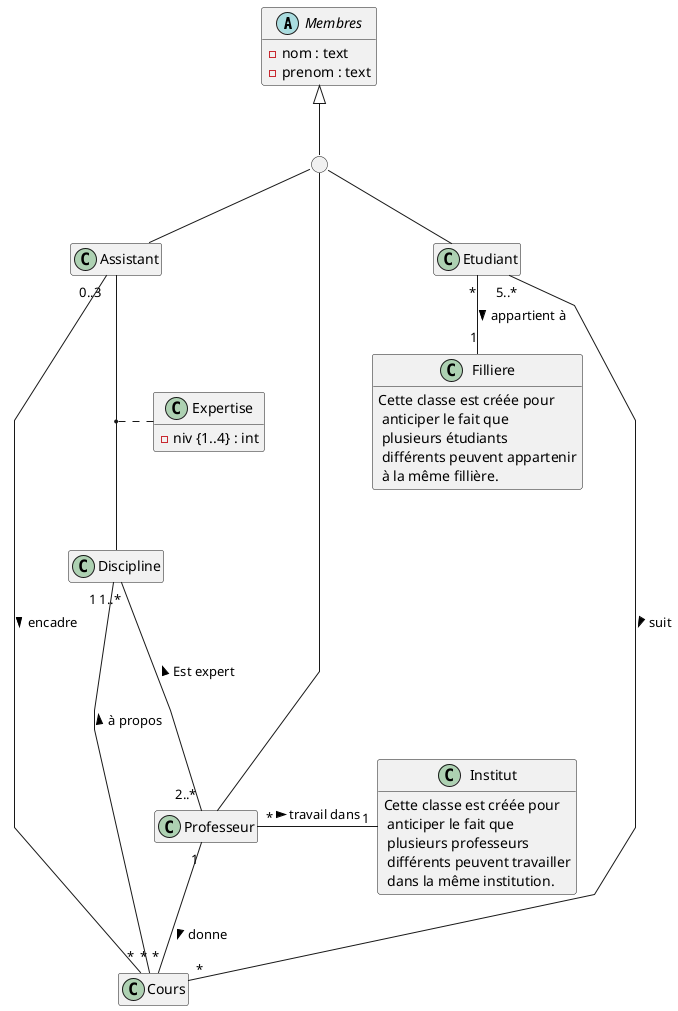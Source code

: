 @startuml HauteEcole
skinparam Linetype polyline

abstract class Membres {
    - nom : text
    - prenom : text
}

class Etudiant {}

class Professeur {}

class Filliere {
    Cette classe est créée pour\n anticiper le fait que\n plusieurs étudiants\n différents peuvent appartenir\n à la même fillière.

}

class Institut {
    Cette classe est créée pour\n anticiper le fait que\n plusieurs professeurs\n différents peuvent travailler\n dans la même institution.
}

class Assistant{}

class Cours {}

class Discipline {}

class Expertise {
    - niv {1..4} : int
}

Etudiant "*" -- "1" Filliere : appartient à >

Professeur "*" --r "1" Institut : travail dans >

Assistant "0..3" -- "*" Cours : encadre >
Professeur "1" -- "*" Cours : donne >
Etudiant "5..*" -- "*" Cours : suit > 
Discipline "1" -- "*" Cours : à propos <

Discipline "1..*" --- "2..*" Professeur : Est expert <

Assistant --  Discipline
(Assistant, Discipline) .. Expertise

circle " " as c

Membres <|-- c

c -- Etudiant
c -- Professeur
c -- Assistant


hide empty members
@enduml